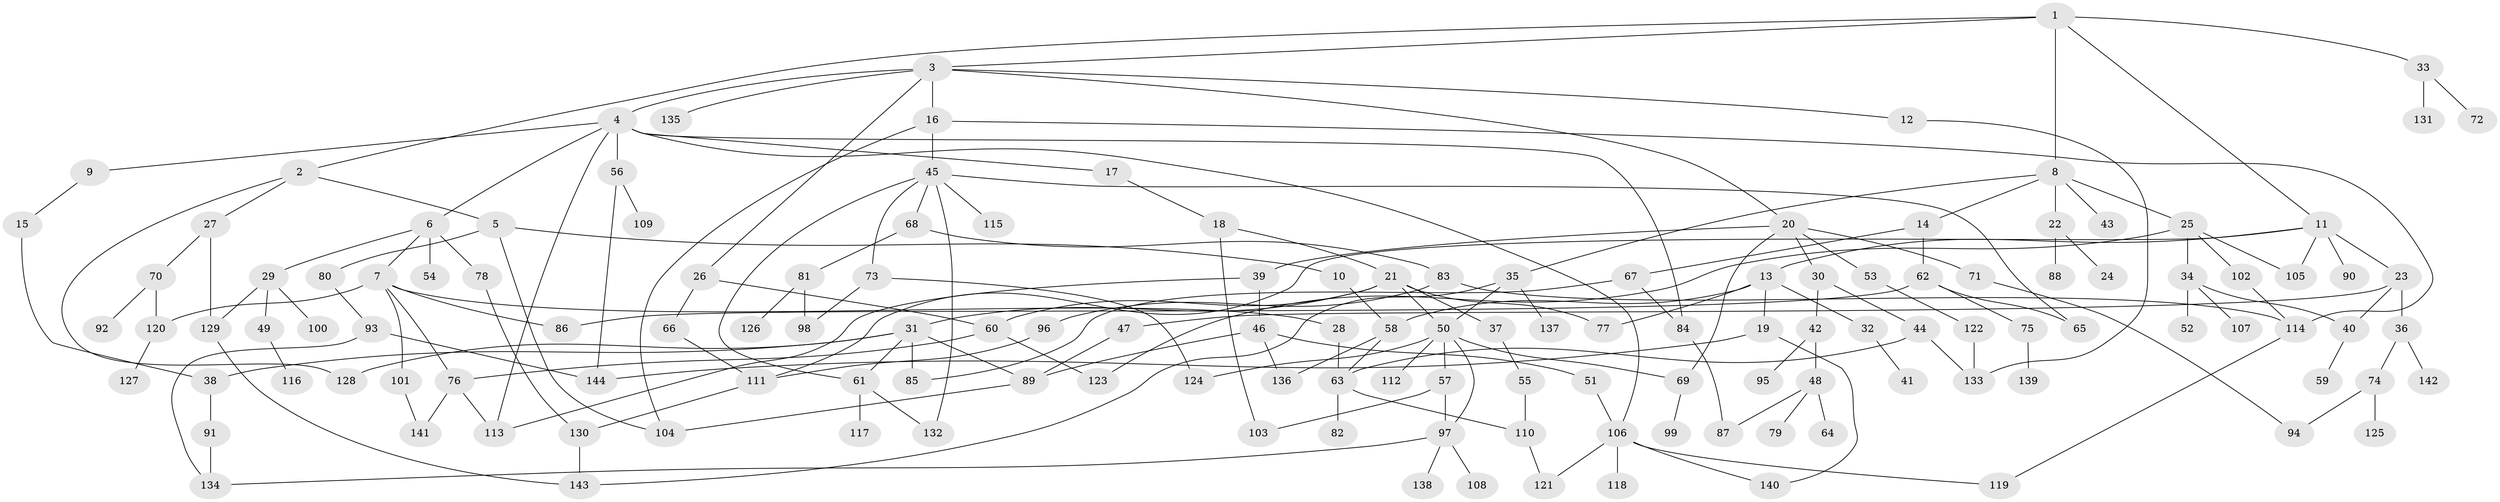 // Generated by graph-tools (version 1.1) at 2025/01/03/09/25 03:01:02]
// undirected, 144 vertices, 196 edges
graph export_dot {
graph [start="1"]
  node [color=gray90,style=filled];
  1;
  2;
  3;
  4;
  5;
  6;
  7;
  8;
  9;
  10;
  11;
  12;
  13;
  14;
  15;
  16;
  17;
  18;
  19;
  20;
  21;
  22;
  23;
  24;
  25;
  26;
  27;
  28;
  29;
  30;
  31;
  32;
  33;
  34;
  35;
  36;
  37;
  38;
  39;
  40;
  41;
  42;
  43;
  44;
  45;
  46;
  47;
  48;
  49;
  50;
  51;
  52;
  53;
  54;
  55;
  56;
  57;
  58;
  59;
  60;
  61;
  62;
  63;
  64;
  65;
  66;
  67;
  68;
  69;
  70;
  71;
  72;
  73;
  74;
  75;
  76;
  77;
  78;
  79;
  80;
  81;
  82;
  83;
  84;
  85;
  86;
  87;
  88;
  89;
  90;
  91;
  92;
  93;
  94;
  95;
  96;
  97;
  98;
  99;
  100;
  101;
  102;
  103;
  104;
  105;
  106;
  107;
  108;
  109;
  110;
  111;
  112;
  113;
  114;
  115;
  116;
  117;
  118;
  119;
  120;
  121;
  122;
  123;
  124;
  125;
  126;
  127;
  128;
  129;
  130;
  131;
  132;
  133;
  134;
  135;
  136;
  137;
  138;
  139;
  140;
  141;
  142;
  143;
  144;
  1 -- 2;
  1 -- 3;
  1 -- 8;
  1 -- 11;
  1 -- 33;
  2 -- 5;
  2 -- 27;
  2 -- 128;
  3 -- 4;
  3 -- 12;
  3 -- 16;
  3 -- 20;
  3 -- 26;
  3 -- 135;
  4 -- 6;
  4 -- 9;
  4 -- 17;
  4 -- 56;
  4 -- 113;
  4 -- 106;
  4 -- 84;
  5 -- 10;
  5 -- 80;
  5 -- 104;
  6 -- 7;
  6 -- 29;
  6 -- 54;
  6 -- 78;
  7 -- 28;
  7 -- 76;
  7 -- 86;
  7 -- 101;
  7 -- 120;
  8 -- 14;
  8 -- 22;
  8 -- 25;
  8 -- 35;
  8 -- 43;
  9 -- 15;
  10 -- 58;
  11 -- 13;
  11 -- 23;
  11 -- 90;
  11 -- 111;
  11 -- 105;
  12 -- 133;
  13 -- 19;
  13 -- 32;
  13 -- 58;
  13 -- 77;
  14 -- 62;
  14 -- 67;
  15 -- 38;
  16 -- 45;
  16 -- 104;
  16 -- 114;
  17 -- 18;
  18 -- 21;
  18 -- 103;
  19 -- 144;
  19 -- 140;
  20 -- 30;
  20 -- 39;
  20 -- 53;
  20 -- 71;
  20 -- 69;
  21 -- 31;
  21 -- 37;
  21 -- 50;
  21 -- 60;
  21 -- 77;
  22 -- 24;
  22 -- 88;
  23 -- 36;
  23 -- 47;
  23 -- 40;
  25 -- 34;
  25 -- 102;
  25 -- 105;
  25 -- 123;
  26 -- 60;
  26 -- 66;
  27 -- 70;
  27 -- 129;
  28 -- 63;
  29 -- 49;
  29 -- 100;
  29 -- 129;
  30 -- 42;
  30 -- 44;
  31 -- 38;
  31 -- 61;
  31 -- 128;
  31 -- 89;
  31 -- 85;
  32 -- 41;
  33 -- 72;
  33 -- 131;
  34 -- 40;
  34 -- 52;
  34 -- 107;
  35 -- 137;
  35 -- 143;
  35 -- 50;
  36 -- 74;
  36 -- 142;
  37 -- 55;
  38 -- 91;
  39 -- 46;
  39 -- 113;
  40 -- 59;
  42 -- 48;
  42 -- 95;
  44 -- 63;
  44 -- 133;
  45 -- 65;
  45 -- 68;
  45 -- 73;
  45 -- 115;
  45 -- 132;
  45 -- 61;
  46 -- 51;
  46 -- 136;
  46 -- 89;
  47 -- 89;
  48 -- 64;
  48 -- 79;
  48 -- 87;
  49 -- 116;
  50 -- 57;
  50 -- 69;
  50 -- 97;
  50 -- 112;
  50 -- 124;
  51 -- 106;
  53 -- 122;
  55 -- 110;
  56 -- 109;
  56 -- 144;
  57 -- 103;
  57 -- 97;
  58 -- 136;
  58 -- 63;
  60 -- 123;
  60 -- 76;
  61 -- 117;
  61 -- 132;
  62 -- 75;
  62 -- 86;
  62 -- 65;
  63 -- 82;
  63 -- 110;
  66 -- 111;
  67 -- 84;
  67 -- 85;
  68 -- 81;
  68 -- 83;
  69 -- 99;
  70 -- 92;
  70 -- 120;
  71 -- 94;
  73 -- 124;
  73 -- 98;
  74 -- 125;
  74 -- 94;
  75 -- 139;
  76 -- 141;
  76 -- 113;
  78 -- 130;
  80 -- 93;
  81 -- 98;
  81 -- 126;
  83 -- 96;
  83 -- 114;
  84 -- 87;
  89 -- 104;
  91 -- 134;
  93 -- 144;
  93 -- 134;
  96 -- 111;
  97 -- 108;
  97 -- 138;
  97 -- 134;
  101 -- 141;
  102 -- 114;
  106 -- 118;
  106 -- 121;
  106 -- 140;
  106 -- 119;
  110 -- 121;
  111 -- 130;
  114 -- 119;
  120 -- 127;
  122 -- 133;
  129 -- 143;
  130 -- 143;
}
